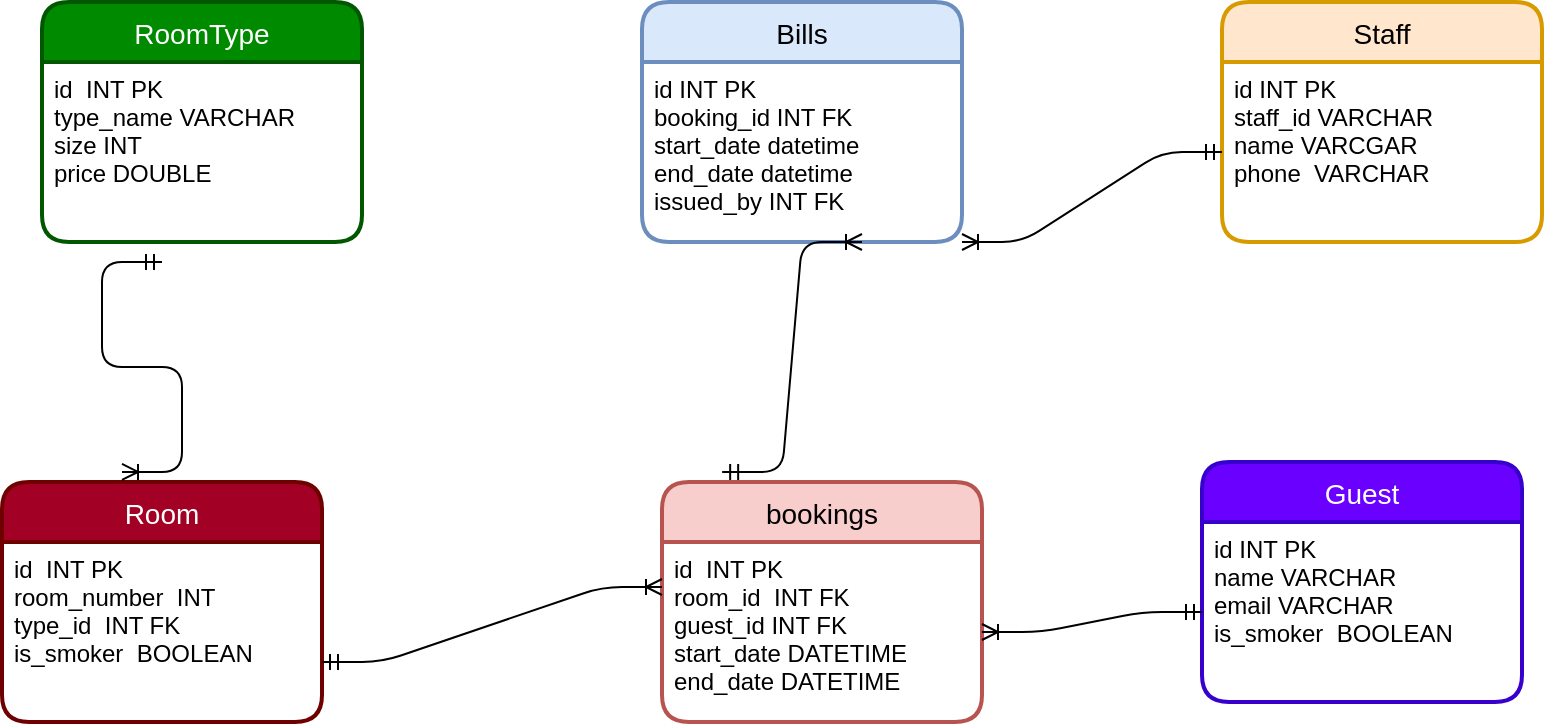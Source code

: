 <mxfile version="14.3.1" type="github"><diagram id="Qbdl1NSBERgY5k_AXPNH" name="Page-1"><mxGraphModel dx="868" dy="520" grid="1" gridSize="10" guides="1" tooltips="1" connect="1" arrows="1" fold="1" page="1" pageScale="1" pageWidth="850" pageHeight="1100" math="0" shadow="0"><root><mxCell id="0"/><mxCell id="1" parent="0"/><mxCell id="jIvgeXKVUiP0gUkUjNng-31" value="Room" style="swimlane;childLayout=stackLayout;horizontal=1;startSize=30;horizontalStack=0;rounded=1;fontSize=14;fontStyle=0;strokeWidth=2;resizeParent=0;resizeLast=1;shadow=0;dashed=0;align=center;fillColor=#a20025;strokeColor=#6F0000;fontColor=#ffffff;" parent="1" vertex="1"><mxGeometry x="70" y="310" width="160" height="120" as="geometry"/></mxCell><mxCell id="jIvgeXKVUiP0gUkUjNng-32" value="id  INT PK&#10;room_number  INT&#10;type_id  INT FK&#10;is_smoker  BOOLEAN" style="align=left;strokeColor=none;fillColor=none;spacingLeft=4;fontSize=12;verticalAlign=top;resizable=0;rotatable=0;part=1;" parent="jIvgeXKVUiP0gUkUjNng-31" vertex="1"><mxGeometry y="30" width="160" height="90" as="geometry"/></mxCell><mxCell id="jIvgeXKVUiP0gUkUjNng-33" value="RoomType" style="swimlane;childLayout=stackLayout;horizontal=1;startSize=30;horizontalStack=0;rounded=1;fontSize=14;fontStyle=0;strokeWidth=2;resizeParent=0;resizeLast=1;shadow=0;dashed=0;align=center;fillColor=#008a00;strokeColor=#005700;fontColor=#ffffff;" parent="1" vertex="1"><mxGeometry x="90" y="70" width="160" height="120" as="geometry"/></mxCell><mxCell id="jIvgeXKVUiP0gUkUjNng-34" value="id  INT PK&#10;type_name VARCHAR&#10;size INT&#10;price DOUBLE" style="align=left;strokeColor=none;fillColor=none;spacingLeft=4;fontSize=12;verticalAlign=top;resizable=0;rotatable=0;part=1;" parent="jIvgeXKVUiP0gUkUjNng-33" vertex="1"><mxGeometry y="30" width="160" height="90" as="geometry"/></mxCell><mxCell id="jIvgeXKVUiP0gUkUjNng-35" value="Guest" style="swimlane;childLayout=stackLayout;horizontal=1;startSize=30;horizontalStack=0;rounded=1;fontSize=14;fontStyle=0;strokeWidth=2;resizeParent=0;resizeLast=1;shadow=0;dashed=0;align=center;fillColor=#6a00ff;strokeColor=#3700CC;fontColor=#ffffff;" parent="1" vertex="1"><mxGeometry x="670" y="300" width="160" height="120" as="geometry"/></mxCell><mxCell id="jIvgeXKVUiP0gUkUjNng-36" value="id INT PK&#10;name VARCHAR&#10;email VARCHAR&#10;is_smoker  BOOLEAN" style="align=left;strokeColor=none;fillColor=none;spacingLeft=4;fontSize=12;verticalAlign=top;resizable=0;rotatable=0;part=1;" parent="jIvgeXKVUiP0gUkUjNng-35" vertex="1"><mxGeometry y="30" width="160" height="90" as="geometry"/></mxCell><mxCell id="jIvgeXKVUiP0gUkUjNng-37" value="bookings" style="swimlane;childLayout=stackLayout;horizontal=1;startSize=30;horizontalStack=0;rounded=1;fontSize=14;fontStyle=0;strokeWidth=2;resizeParent=0;resizeLast=1;shadow=0;dashed=0;align=center;fillColor=#f8cecc;strokeColor=#b85450;" parent="1" vertex="1"><mxGeometry x="400" y="310" width="160" height="120" as="geometry"/></mxCell><mxCell id="jIvgeXKVUiP0gUkUjNng-38" value="id  INT PK&#10;room_id  INT FK&#10;guest_id INT FK&#10;start_date DATETIME&#10;end_date DATETIME" style="align=left;strokeColor=none;fillColor=none;spacingLeft=4;fontSize=12;verticalAlign=top;resizable=0;rotatable=0;part=1;" parent="jIvgeXKVUiP0gUkUjNng-37" vertex="1"><mxGeometry y="30" width="160" height="90" as="geometry"/></mxCell><mxCell id="pGFS7HEQzY1TWbNBz-8u-27" value="Bills" style="swimlane;childLayout=stackLayout;horizontal=1;startSize=30;horizontalStack=0;rounded=1;fontSize=14;fontStyle=0;strokeWidth=2;resizeParent=0;resizeLast=1;shadow=0;dashed=0;align=center;fillColor=#dae8fc;strokeColor=#6c8ebf;" vertex="1" parent="1"><mxGeometry x="390" y="70" width="160" height="120" as="geometry"/></mxCell><mxCell id="pGFS7HEQzY1TWbNBz-8u-28" value="id INT PK&#10;booking_id INT FK&#10;start_date datetime&#10;end_date datetime&#10;issued_by INT FK&#10;" style="align=left;strokeColor=none;fillColor=none;spacingLeft=4;fontSize=12;verticalAlign=top;resizable=0;rotatable=0;part=1;" vertex="1" parent="pGFS7HEQzY1TWbNBz-8u-27"><mxGeometry y="30" width="160" height="90" as="geometry"/></mxCell><mxCell id="pGFS7HEQzY1TWbNBz-8u-35" value="" style="edgeStyle=entityRelationEdgeStyle;fontSize=12;html=1;endArrow=ERoneToMany;startArrow=ERmandOne;exitX=0.188;exitY=-0.042;exitDx=0;exitDy=0;exitPerimeter=0;" edge="1" parent="pGFS7HEQzY1TWbNBz-8u-27" source="jIvgeXKVUiP0gUkUjNng-37"><mxGeometry width="100" height="100" relative="1" as="geometry"><mxPoint x="50" y="230" as="sourcePoint"/><mxPoint x="110" y="120" as="targetPoint"/></mxGeometry></mxCell><mxCell id="pGFS7HEQzY1TWbNBz-8u-29" value="Staff" style="swimlane;childLayout=stackLayout;horizontal=1;startSize=30;horizontalStack=0;rounded=1;fontSize=14;fontStyle=0;strokeWidth=2;resizeParent=0;resizeLast=1;shadow=0;dashed=0;align=center;fillColor=#ffe6cc;strokeColor=#d79b00;" vertex="1" parent="1"><mxGeometry x="680" y="70" width="160" height="120" as="geometry"/></mxCell><mxCell id="pGFS7HEQzY1TWbNBz-8u-30" value="id INT PK&#10;staff_id VARCHAR&#10;name VARCGAR&#10;phone  VARCHAR" style="align=left;strokeColor=none;fillColor=none;spacingLeft=4;fontSize=12;verticalAlign=top;resizable=0;rotatable=0;part=1;" vertex="1" parent="pGFS7HEQzY1TWbNBz-8u-29"><mxGeometry y="30" width="160" height="90" as="geometry"/></mxCell><mxCell id="pGFS7HEQzY1TWbNBz-8u-32" value="" style="edgeStyle=entityRelationEdgeStyle;fontSize=12;html=1;endArrow=ERoneToMany;startArrow=ERmandOne;entryX=0;entryY=0.25;entryDx=0;entryDy=0;" edge="1" parent="1" target="jIvgeXKVUiP0gUkUjNng-38"><mxGeometry width="100" height="100" relative="1" as="geometry"><mxPoint x="230" y="400" as="sourcePoint"/><mxPoint x="330" y="300" as="targetPoint"/></mxGeometry></mxCell><mxCell id="pGFS7HEQzY1TWbNBz-8u-33" value="" style="edgeStyle=entityRelationEdgeStyle;fontSize=12;html=1;endArrow=ERoneToMany;startArrow=ERmandOne;" edge="1" parent="1" source="jIvgeXKVUiP0gUkUjNng-36" target="jIvgeXKVUiP0gUkUjNng-38"><mxGeometry width="100" height="100" relative="1" as="geometry"><mxPoint x="680" y="360" as="sourcePoint"/><mxPoint x="660" y="230" as="targetPoint"/></mxGeometry></mxCell><mxCell id="pGFS7HEQzY1TWbNBz-8u-34" value="" style="edgeStyle=entityRelationEdgeStyle;fontSize=12;html=1;endArrow=ERoneToMany;startArrow=ERmandOne;exitX=0.375;exitY=1.111;exitDx=0;exitDy=0;exitPerimeter=0;entryX=0.375;entryY=-0.042;entryDx=0;entryDy=0;entryPerimeter=0;" edge="1" parent="1" source="jIvgeXKVUiP0gUkUjNng-34" target="jIvgeXKVUiP0gUkUjNng-31"><mxGeometry width="100" height="100" relative="1" as="geometry"><mxPoint x="190" y="300" as="sourcePoint"/><mxPoint x="290" y="200" as="targetPoint"/></mxGeometry></mxCell><mxCell id="pGFS7HEQzY1TWbNBz-8u-37" value="" style="edgeStyle=entityRelationEdgeStyle;fontSize=12;html=1;endArrow=ERoneToMany;startArrow=ERmandOne;entryX=1;entryY=1;entryDx=0;entryDy=0;" edge="1" parent="1" source="pGFS7HEQzY1TWbNBz-8u-30" target="pGFS7HEQzY1TWbNBz-8u-28"><mxGeometry width="100" height="100" relative="1" as="geometry"><mxPoint x="590" y="290" as="sourcePoint"/><mxPoint x="690" y="190" as="targetPoint"/></mxGeometry></mxCell></root></mxGraphModel></diagram></mxfile>